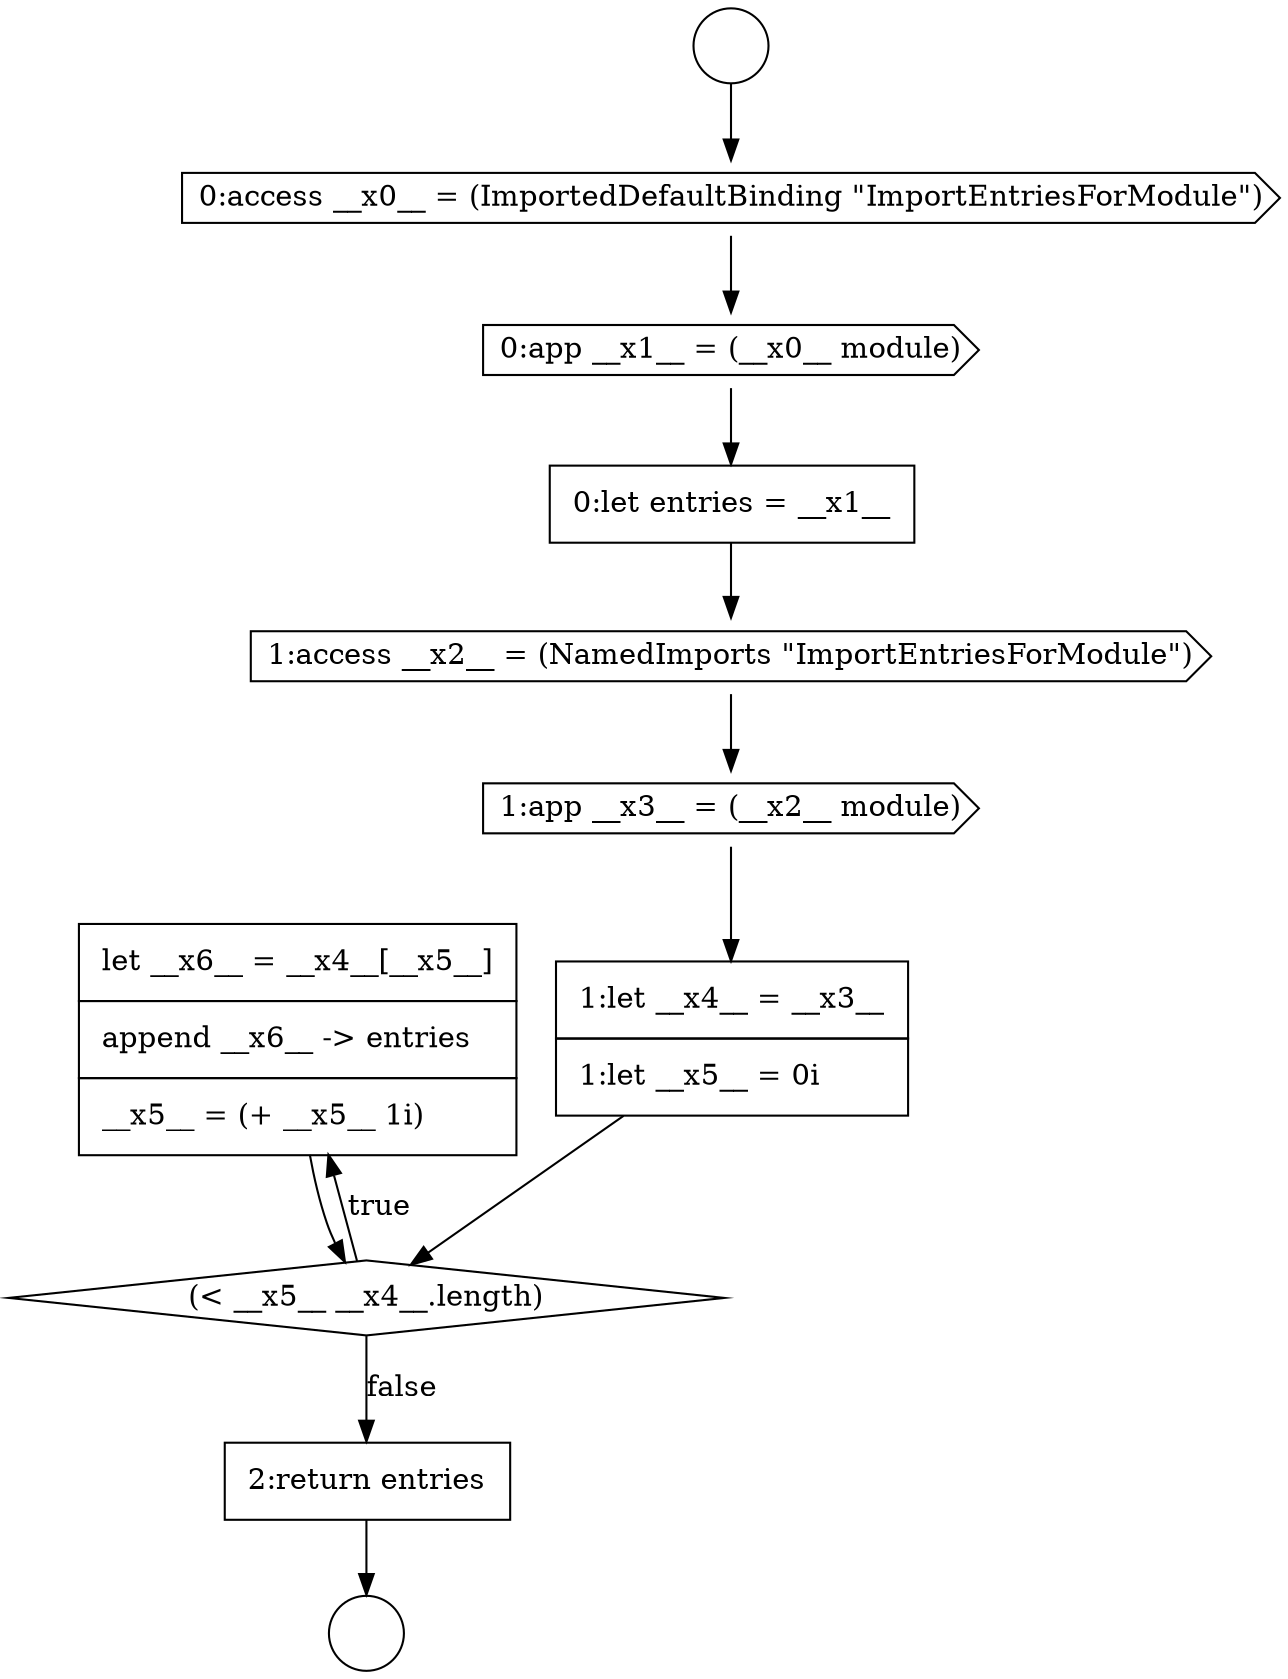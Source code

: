 digraph {
  node10234 [shape=none, margin=0, label=<<font color="black">
    <table border="0" cellborder="1" cellspacing="0" cellpadding="10">
      <tr><td align="left">let __x6__ = __x4__[__x5__]</td></tr>
      <tr><td align="left">append __x6__ -&gt; entries</td></tr>
      <tr><td align="left">__x5__ = (+ __x5__ 1i)</td></tr>
    </table>
  </font>> color="black" fillcolor="white" style=filled]
  node10230 [shape=cds, label=<<font color="black">1:access __x2__ = (NamedImports &quot;ImportEntriesForModule&quot;)</font>> color="black" fillcolor="white" style=filled]
  node10233 [shape=diamond, label=<<font color="black">(&lt; __x5__ __x4__.length)</font>> color="black" fillcolor="white" style=filled]
  node10229 [shape=none, margin=0, label=<<font color="black">
    <table border="0" cellborder="1" cellspacing="0" cellpadding="10">
      <tr><td align="left">0:let entries = __x1__</td></tr>
    </table>
  </font>> color="black" fillcolor="white" style=filled]
  node10235 [shape=none, margin=0, label=<<font color="black">
    <table border="0" cellborder="1" cellspacing="0" cellpadding="10">
      <tr><td align="left">2:return entries</td></tr>
    </table>
  </font>> color="black" fillcolor="white" style=filled]
  node10227 [shape=cds, label=<<font color="black">0:access __x0__ = (ImportedDefaultBinding &quot;ImportEntriesForModule&quot;)</font>> color="black" fillcolor="white" style=filled]
  node10232 [shape=none, margin=0, label=<<font color="black">
    <table border="0" cellborder="1" cellspacing="0" cellpadding="10">
      <tr><td align="left">1:let __x4__ = __x3__</td></tr>
      <tr><td align="left">1:let __x5__ = 0i</td></tr>
    </table>
  </font>> color="black" fillcolor="white" style=filled]
  node10226 [shape=circle label=" " color="black" fillcolor="white" style=filled]
  node10228 [shape=cds, label=<<font color="black">0:app __x1__ = (__x0__ module)</font>> color="black" fillcolor="white" style=filled]
  node10231 [shape=cds, label=<<font color="black">1:app __x3__ = (__x2__ module)</font>> color="black" fillcolor="white" style=filled]
  node10225 [shape=circle label=" " color="black" fillcolor="white" style=filled]
  node10234 -> node10233 [ color="black"]
  node10231 -> node10232 [ color="black"]
  node10227 -> node10228 [ color="black"]
  node10228 -> node10229 [ color="black"]
  node10229 -> node10230 [ color="black"]
  node10235 -> node10226 [ color="black"]
  node10232 -> node10233 [ color="black"]
  node10233 -> node10234 [label=<<font color="black">true</font>> color="black"]
  node10233 -> node10235 [label=<<font color="black">false</font>> color="black"]
  node10230 -> node10231 [ color="black"]
  node10225 -> node10227 [ color="black"]
}
